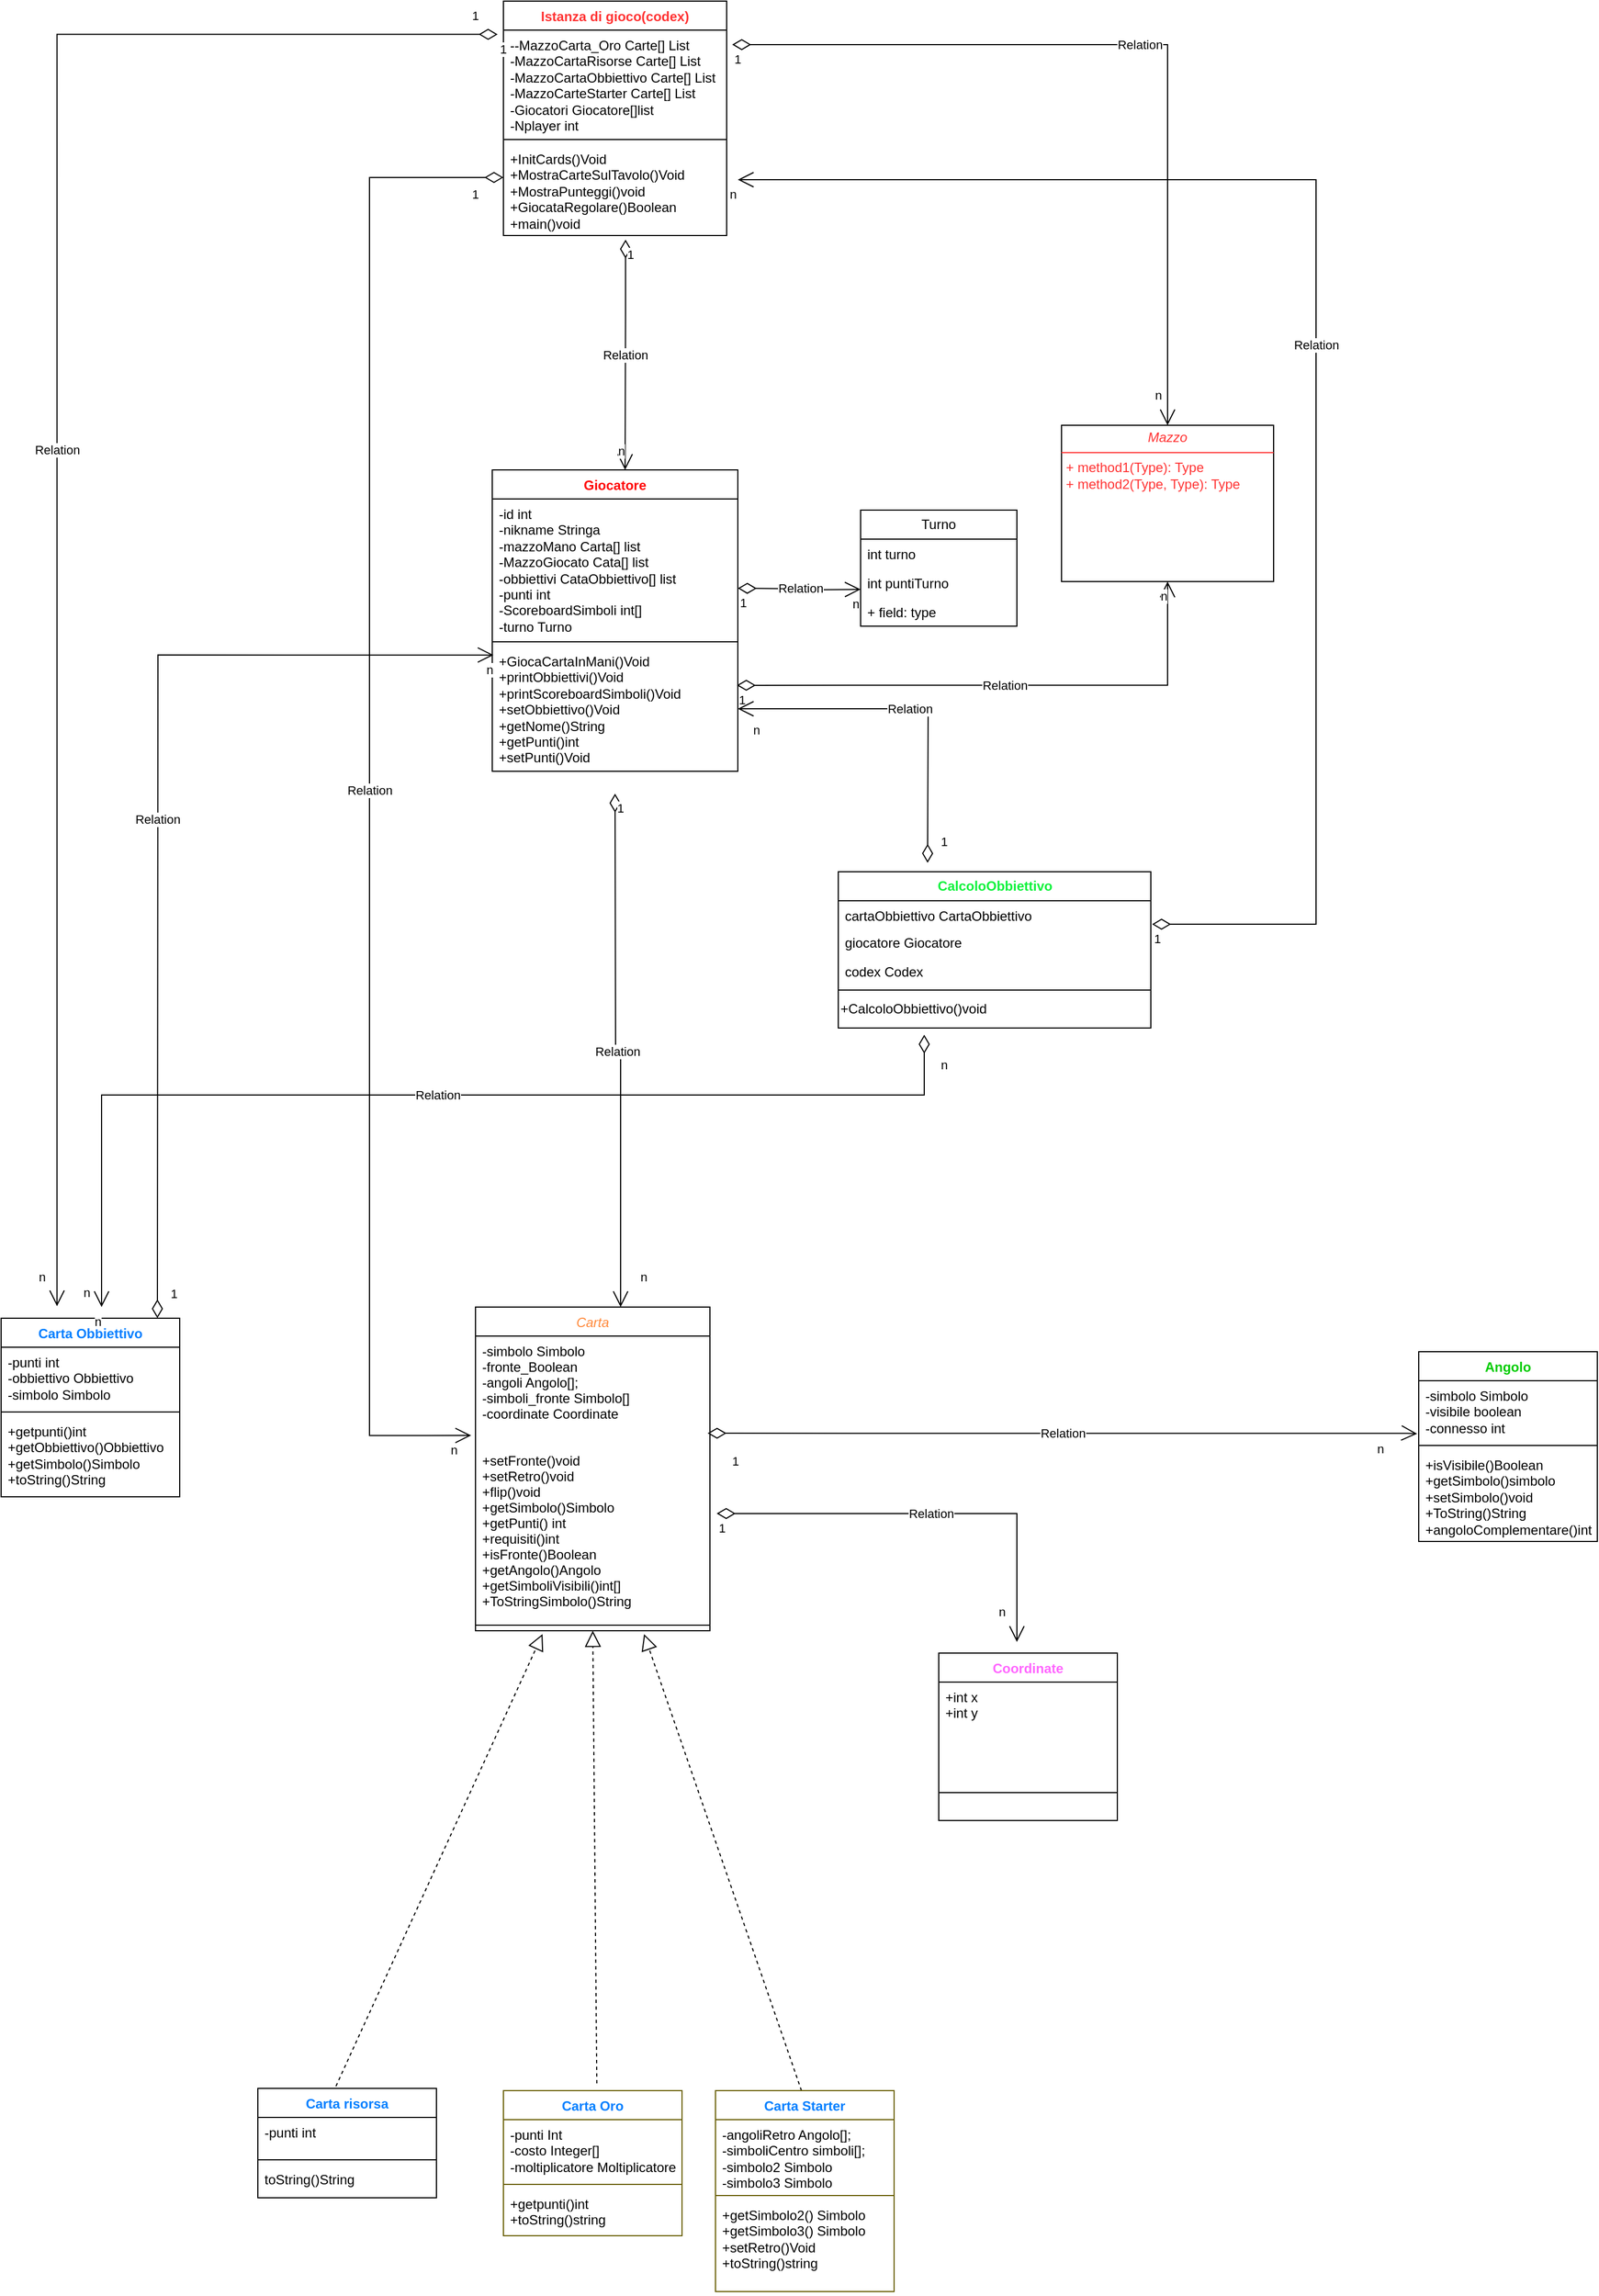 <mxfile version="24.2.7" type="device">
  <diagram id="C5RBs43oDa-KdzZeNtuy" name="Page-1">
    <mxGraphModel dx="1434" dy="1941" grid="1" gridSize="10" guides="1" tooltips="1" connect="1" arrows="1" fold="1" page="1" pageScale="1" pageWidth="827" pageHeight="1169" math="0" shadow="0">
      <root>
        <mxCell id="WIyWlLk6GJQsqaUBKTNV-0" />
        <mxCell id="WIyWlLk6GJQsqaUBKTNV-1" parent="WIyWlLk6GJQsqaUBKTNV-0" />
        <mxCell id="zkfFHV4jXpPFQw0GAbJ--0" value="Carta" style="swimlane;fontStyle=2;align=center;verticalAlign=top;childLayout=stackLayout;horizontal=1;startSize=26;horizontalStack=0;resizeParent=1;resizeLast=0;collapsible=1;marginBottom=0;rounded=0;shadow=0;strokeWidth=1;fontColor=#FF893B;" parent="WIyWlLk6GJQsqaUBKTNV-1" vertex="1">
          <mxGeometry x="455" y="610" width="210" height="290" as="geometry">
            <mxRectangle x="230" y="140" width="160" height="26" as="alternateBounds" />
          </mxGeometry>
        </mxCell>
        <mxCell id="zkfFHV4jXpPFQw0GAbJ--1" value="-simbolo Simbolo&#xa;-fronte_Boolean&#xa;-angoli Angolo[];&#xa;-simboli_fronte Simbolo[]&#xa;-coordinate Coordinate&#xa;" style="text;align=left;verticalAlign=top;spacingLeft=4;spacingRight=4;overflow=hidden;rotatable=0;points=[[0,0.5],[1,0.5]];portConstraint=eastwest;" parent="zkfFHV4jXpPFQw0GAbJ--0" vertex="1">
          <mxGeometry y="26" width="210" height="84" as="geometry" />
        </mxCell>
        <mxCell id="zkfFHV4jXpPFQw0GAbJ--2" value="&#xa;+setFronte()void&#xa;+setRetro()void&#xa;+flip()void&#xa;+getSimbolo()Simbolo&#xa;+getPunti() int&#xa;+requisiti()int&#xa;+isFronte()Boolean&#xa;+getAngolo()Angolo&#xa;+getSimboliVisibili()int[]&#xa;+ToStringSimbolo()String&#xa;&#xa;&#xa;" style="text;align=left;verticalAlign=top;spacingLeft=4;spacingRight=4;overflow=hidden;rotatable=0;points=[[0,0.5],[1,0.5]];portConstraint=eastwest;rounded=0;shadow=0;html=0;" parent="zkfFHV4jXpPFQw0GAbJ--0" vertex="1">
          <mxGeometry y="110" width="210" height="170" as="geometry" />
        </mxCell>
        <mxCell id="zkfFHV4jXpPFQw0GAbJ--4" value="" style="line;html=1;strokeWidth=1;align=left;verticalAlign=middle;spacingTop=-1;spacingLeft=3;spacingRight=3;rotatable=0;labelPosition=right;points=[];portConstraint=eastwest;" parent="zkfFHV4jXpPFQw0GAbJ--0" vertex="1">
          <mxGeometry y="280" width="210" height="10" as="geometry" />
        </mxCell>
        <mxCell id="6jhABK5LvzXM_eiycrEb-0" value="Angolo" style="swimlane;fontStyle=1;align=center;verticalAlign=top;childLayout=stackLayout;horizontal=1;startSize=26;horizontalStack=0;resizeParent=1;resizeParentMax=0;resizeLast=0;collapsible=1;marginBottom=0;whiteSpace=wrap;html=1;fontColor=#00CC00;" parent="WIyWlLk6GJQsqaUBKTNV-1" vertex="1">
          <mxGeometry x="1300" y="650" width="160" height="170" as="geometry" />
        </mxCell>
        <mxCell id="6jhABK5LvzXM_eiycrEb-1" value="-simbolo Simbolo&lt;div&gt;-visibile boolean&lt;/div&gt;&lt;div&gt;-connesso int&lt;/div&gt;&lt;div&gt;&lt;br&gt;&lt;/div&gt;" style="text;strokeColor=none;fillColor=none;align=left;verticalAlign=top;spacingLeft=4;spacingRight=4;overflow=hidden;rotatable=0;points=[[0,0.5],[1,0.5]];portConstraint=eastwest;whiteSpace=wrap;html=1;" parent="6jhABK5LvzXM_eiycrEb-0" vertex="1">
          <mxGeometry y="26" width="160" height="54" as="geometry" />
        </mxCell>
        <mxCell id="6jhABK5LvzXM_eiycrEb-2" value="" style="line;strokeWidth=1;fillColor=none;align=left;verticalAlign=middle;spacingTop=-1;spacingLeft=3;spacingRight=3;rotatable=0;labelPosition=right;points=[];portConstraint=eastwest;strokeColor=inherit;" parent="6jhABK5LvzXM_eiycrEb-0" vertex="1">
          <mxGeometry y="80" width="160" height="8" as="geometry" />
        </mxCell>
        <mxCell id="6jhABK5LvzXM_eiycrEb-3" value="+isVisibile()Boolean&lt;div&gt;+getSimbolo()simbolo&lt;/div&gt;&lt;div&gt;+setSimbolo()void&lt;/div&gt;&lt;div&gt;+ToString()String&lt;/div&gt;&lt;div&gt;+angoloComplementare()int&lt;br&gt;&lt;/div&gt;" style="text;strokeColor=none;fillColor=none;align=left;verticalAlign=top;spacingLeft=4;spacingRight=4;overflow=hidden;rotatable=0;points=[[0,0.5],[1,0.5]];portConstraint=eastwest;whiteSpace=wrap;html=1;" parent="6jhABK5LvzXM_eiycrEb-0" vertex="1">
          <mxGeometry y="88" width="160" height="82" as="geometry" />
        </mxCell>
        <mxCell id="6jhABK5LvzXM_eiycrEb-20" value="Carta risorsa" style="swimlane;fontStyle=1;align=center;verticalAlign=top;childLayout=stackLayout;horizontal=1;startSize=26;horizontalStack=0;resizeParent=1;resizeParentMax=0;resizeLast=0;collapsible=1;marginBottom=0;whiteSpace=wrap;html=1;fontColor=#007FFF;" parent="WIyWlLk6GJQsqaUBKTNV-1" vertex="1">
          <mxGeometry x="260" y="1310" width="160" height="98" as="geometry" />
        </mxCell>
        <mxCell id="6jhABK5LvzXM_eiycrEb-21" value="-punti int&lt;div&gt;&lt;div&gt;&lt;br&gt;&lt;/div&gt;&lt;div&gt;&lt;br&gt;&lt;/div&gt;&lt;/div&gt;" style="text;strokeColor=none;fillColor=none;align=left;verticalAlign=top;spacingLeft=4;spacingRight=4;overflow=hidden;rotatable=0;points=[[0,0.5],[1,0.5]];portConstraint=eastwest;whiteSpace=wrap;html=1;" parent="6jhABK5LvzXM_eiycrEb-20" vertex="1">
          <mxGeometry y="26" width="160" height="34" as="geometry" />
        </mxCell>
        <mxCell id="6jhABK5LvzXM_eiycrEb-22" value="" style="line;strokeWidth=1;fillColor=none;align=left;verticalAlign=middle;spacingTop=-1;spacingLeft=3;spacingRight=3;rotatable=0;labelPosition=right;points=[];portConstraint=eastwest;strokeColor=inherit;" parent="6jhABK5LvzXM_eiycrEb-20" vertex="1">
          <mxGeometry y="60" width="160" height="8" as="geometry" />
        </mxCell>
        <mxCell id="6jhABK5LvzXM_eiycrEb-23" value="toString()String&lt;div&gt;&lt;br&gt;&lt;/div&gt;" style="text;strokeColor=none;fillColor=none;align=left;verticalAlign=top;spacingLeft=4;spacingRight=4;overflow=hidden;rotatable=0;points=[[0,0.5],[1,0.5]];portConstraint=eastwest;whiteSpace=wrap;html=1;" parent="6jhABK5LvzXM_eiycrEb-20" vertex="1">
          <mxGeometry y="68" width="160" height="30" as="geometry" />
        </mxCell>
        <mxCell id="6jhABK5LvzXM_eiycrEb-24" value="" style="endArrow=block;dashed=1;endFill=0;endSize=12;html=1;rounded=0;entryX=0.286;entryY=1.3;entryDx=0;entryDy=0;entryPerimeter=0;" parent="WIyWlLk6GJQsqaUBKTNV-1" target="zkfFHV4jXpPFQw0GAbJ--4" edge="1">
          <mxGeometry width="160" relative="1" as="geometry">
            <mxPoint x="330" y="1308" as="sourcePoint" />
            <mxPoint x="520" y="1020" as="targetPoint" />
          </mxGeometry>
        </mxCell>
        <mxCell id="6jhABK5LvzXM_eiycrEb-25" value="Carta Oro" style="swimlane;fontStyle=1;align=center;verticalAlign=top;childLayout=stackLayout;horizontal=1;startSize=26;horizontalStack=0;resizeParent=1;resizeParentMax=0;resizeLast=0;collapsible=1;marginBottom=0;whiteSpace=wrap;html=1;fontColor=#007FFF;strokeColor=#665C00;" parent="WIyWlLk6GJQsqaUBKTNV-1" vertex="1">
          <mxGeometry x="480" y="1312" width="160" height="130" as="geometry" />
        </mxCell>
        <mxCell id="6jhABK5LvzXM_eiycrEb-26" value="-punti Int&lt;div&gt;-costo Integer[]&lt;/div&gt;&lt;div&gt;-moltiplicatore Moltiplicatore&lt;/div&gt;" style="text;strokeColor=none;fillColor=none;align=left;verticalAlign=top;spacingLeft=4;spacingRight=4;overflow=hidden;rotatable=0;points=[[0,0.5],[1,0.5]];portConstraint=eastwest;whiteSpace=wrap;html=1;" parent="6jhABK5LvzXM_eiycrEb-25" vertex="1">
          <mxGeometry y="26" width="160" height="54" as="geometry" />
        </mxCell>
        <mxCell id="6jhABK5LvzXM_eiycrEb-27" value="" style="line;strokeWidth=1;fillColor=none;align=left;verticalAlign=middle;spacingTop=-1;spacingLeft=3;spacingRight=3;rotatable=0;labelPosition=right;points=[];portConstraint=eastwest;strokeColor=inherit;" parent="6jhABK5LvzXM_eiycrEb-25" vertex="1">
          <mxGeometry y="80" width="160" height="8" as="geometry" />
        </mxCell>
        <mxCell id="6jhABK5LvzXM_eiycrEb-28" value="+getpunti()int&lt;div&gt;+toString()string&lt;/div&gt;" style="text;strokeColor=none;fillColor=none;align=left;verticalAlign=top;spacingLeft=4;spacingRight=4;overflow=hidden;rotatable=0;points=[[0,0.5],[1,0.5]];portConstraint=eastwest;whiteSpace=wrap;html=1;" parent="6jhABK5LvzXM_eiycrEb-25" vertex="1">
          <mxGeometry y="88" width="160" height="42" as="geometry" />
        </mxCell>
        <mxCell id="6jhABK5LvzXM_eiycrEb-29" value="" style="endArrow=block;dashed=1;endFill=0;endSize=12;html=1;rounded=0;exitX=0.523;exitY=-0.05;exitDx=0;exitDy=0;exitPerimeter=0;" parent="WIyWlLk6GJQsqaUBKTNV-1" source="6jhABK5LvzXM_eiycrEb-25" target="zkfFHV4jXpPFQw0GAbJ--4" edge="1">
          <mxGeometry width="160" relative="1" as="geometry">
            <mxPoint x="500" y="630" as="sourcePoint" />
            <mxPoint x="410" y="560" as="targetPoint" />
          </mxGeometry>
        </mxCell>
        <mxCell id="6jhABK5LvzXM_eiycrEb-38" value="" style="endArrow=block;dashed=1;endFill=0;endSize=12;html=1;rounded=0;exitX=0.5;exitY=0;exitDx=0;exitDy=0;entryX=0.719;entryY=1.3;entryDx=0;entryDy=0;entryPerimeter=0;" parent="WIyWlLk6GJQsqaUBKTNV-1" target="zkfFHV4jXpPFQw0GAbJ--4" edge="1">
          <mxGeometry width="160" relative="1" as="geometry">
            <mxPoint x="747" y="1312" as="sourcePoint" />
            <mxPoint x="608" y="1020" as="targetPoint" />
          </mxGeometry>
        </mxCell>
        <mxCell id="6jhABK5LvzXM_eiycrEb-39" value="Carta Obbiettivo" style="swimlane;fontStyle=1;align=center;verticalAlign=top;childLayout=stackLayout;horizontal=1;startSize=26;horizontalStack=0;resizeParent=1;resizeParentMax=0;resizeLast=0;collapsible=1;marginBottom=0;whiteSpace=wrap;html=1;fontColor=#007FFF;" parent="WIyWlLk6GJQsqaUBKTNV-1" vertex="1">
          <mxGeometry x="30" y="620" width="160" height="160" as="geometry" />
        </mxCell>
        <mxCell id="6jhABK5LvzXM_eiycrEb-40" value="-punti int&lt;div&gt;-obbiettivo Obbiettivo&lt;/div&gt;&lt;div&gt;-simbolo Simbolo&lt;/div&gt;" style="text;strokeColor=none;fillColor=none;align=left;verticalAlign=top;spacingLeft=4;spacingRight=4;overflow=hidden;rotatable=0;points=[[0,0.5],[1,0.5]];portConstraint=eastwest;whiteSpace=wrap;html=1;" parent="6jhABK5LvzXM_eiycrEb-39" vertex="1">
          <mxGeometry y="26" width="160" height="54" as="geometry" />
        </mxCell>
        <mxCell id="6jhABK5LvzXM_eiycrEb-41" value="" style="line;strokeWidth=1;fillColor=none;align=left;verticalAlign=middle;spacingTop=-1;spacingLeft=3;spacingRight=3;rotatable=0;labelPosition=right;points=[];portConstraint=eastwest;strokeColor=inherit;" parent="6jhABK5LvzXM_eiycrEb-39" vertex="1">
          <mxGeometry y="80" width="160" height="8" as="geometry" />
        </mxCell>
        <mxCell id="6jhABK5LvzXM_eiycrEb-42" value="+getpunti()int&lt;div&gt;+getObbiettivo()Obbiettivo&lt;/div&gt;&lt;div&gt;+getSimbolo()Simbolo&lt;/div&gt;&lt;div&gt;+toString()String&lt;/div&gt;" style="text;strokeColor=none;fillColor=none;align=left;verticalAlign=top;spacingLeft=4;spacingRight=4;overflow=hidden;rotatable=0;points=[[0,0.5],[1,0.5]];portConstraint=eastwest;whiteSpace=wrap;html=1;" parent="6jhABK5LvzXM_eiycrEb-39" vertex="1">
          <mxGeometry y="88" width="160" height="72" as="geometry" />
        </mxCell>
        <mxCell id="6jhABK5LvzXM_eiycrEb-43" value="&lt;font color=&quot;#ff3333&quot;&gt;Istanza di gioco(codex)&lt;/font&gt;" style="swimlane;fontStyle=1;align=center;verticalAlign=top;childLayout=stackLayout;horizontal=1;startSize=26;horizontalStack=0;resizeParent=1;resizeParentMax=0;resizeLast=0;collapsible=1;marginBottom=0;whiteSpace=wrap;html=1;strokeColor=#000000;" parent="WIyWlLk6GJQsqaUBKTNV-1" vertex="1">
          <mxGeometry x="480" y="-560" width="200" height="210" as="geometry" />
        </mxCell>
        <mxCell id="6jhABK5LvzXM_eiycrEb-44" value="--MazzoCarta_Oro Carte[] List&lt;div&gt;-MazzoCartaRisorse Carte[] List&lt;/div&gt;&lt;div&gt;-MazzoCartaObbiettivo Carte[] List&lt;br&gt;&lt;/div&gt;&lt;div&gt;-MazzoCarteStarter Carte[] List&lt;br&gt;&lt;/div&gt;&lt;div&gt;-Giocatori Giocatore[]list&lt;/div&gt;&lt;div&gt;-Nplayer int&lt;/div&gt;&lt;div&gt;&lt;br&gt;&lt;/div&gt;" style="text;strokeColor=none;fillColor=none;align=left;verticalAlign=top;spacingLeft=4;spacingRight=4;overflow=hidden;rotatable=0;points=[[0,0.5],[1,0.5]];portConstraint=eastwest;whiteSpace=wrap;html=1;" parent="6jhABK5LvzXM_eiycrEb-43" vertex="1">
          <mxGeometry y="26" width="200" height="94" as="geometry" />
        </mxCell>
        <mxCell id="6jhABK5LvzXM_eiycrEb-45" value="" style="line;strokeWidth=1;fillColor=none;align=left;verticalAlign=middle;spacingTop=-1;spacingLeft=3;spacingRight=3;rotatable=0;labelPosition=right;points=[];portConstraint=eastwest;strokeColor=inherit;" parent="6jhABK5LvzXM_eiycrEb-43" vertex="1">
          <mxGeometry y="120" width="200" height="8" as="geometry" />
        </mxCell>
        <mxCell id="6jhABK5LvzXM_eiycrEb-46" value="+InitCards()Void&lt;div&gt;+MostraCarteSulTavolo()Void&lt;/div&gt;&lt;div&gt;+MostraPunteggi()void&lt;/div&gt;&lt;div&gt;+GiocataRegolare()Boolean&lt;/div&gt;&lt;div&gt;+main()void&lt;/div&gt;" style="text;strokeColor=none;fillColor=none;align=left;verticalAlign=top;spacingLeft=4;spacingRight=4;overflow=hidden;rotatable=0;points=[[0,0.5],[1,0.5]];portConstraint=eastwest;whiteSpace=wrap;html=1;" parent="6jhABK5LvzXM_eiycrEb-43" vertex="1">
          <mxGeometry y="128" width="200" height="82" as="geometry" />
        </mxCell>
        <mxCell id="IPKlQ6S42mNqh3WVnp-4-8" value="&lt;font color=&quot;#ff0000&quot;&gt;Giocatore&lt;/font&gt;" style="swimlane;fontStyle=1;align=center;verticalAlign=top;childLayout=stackLayout;horizontal=1;startSize=26;horizontalStack=0;resizeParent=1;resizeParentMax=0;resizeLast=0;collapsible=1;marginBottom=0;whiteSpace=wrap;html=1;" parent="WIyWlLk6GJQsqaUBKTNV-1" vertex="1">
          <mxGeometry x="470" y="-140" width="220" height="270" as="geometry" />
        </mxCell>
        <mxCell id="IPKlQ6S42mNqh3WVnp-4-9" value="&lt;div&gt;-id int&lt;/div&gt;&lt;div&gt;-nikname Stringa&lt;/div&gt;&lt;div&gt;-mazzoMano Carta[] list&lt;/div&gt;&lt;div&gt;-MazzoGiocato Cata[] list&lt;/div&gt;&lt;div&gt;&lt;span style=&quot;background-color: initial;&quot;&gt;-obbiettivi CataObbiettivo[] list&lt;/span&gt;&lt;/div&gt;&lt;div&gt;&lt;span style=&quot;background-color: initial;&quot;&gt;-punti int&lt;/span&gt;&lt;/div&gt;&lt;div&gt;&lt;span style=&quot;background-color: initial;&quot;&gt;-ScoreboardSimboli int[]&lt;/span&gt;&lt;/div&gt;&lt;div&gt;&lt;span style=&quot;background-color: initial;&quot;&gt;-turno Turno&lt;/span&gt;&lt;/div&gt;&lt;div&gt;&lt;br&gt;&lt;/div&gt;" style="text;strokeColor=none;fillColor=none;align=left;verticalAlign=top;spacingLeft=4;spacingRight=4;overflow=hidden;rotatable=0;points=[[0,0.5],[1,0.5]];portConstraint=eastwest;whiteSpace=wrap;html=1;" parent="IPKlQ6S42mNqh3WVnp-4-8" vertex="1">
          <mxGeometry y="26" width="220" height="124" as="geometry" />
        </mxCell>
        <mxCell id="IPKlQ6S42mNqh3WVnp-4-10" value="" style="line;strokeWidth=1;fillColor=none;align=left;verticalAlign=middle;spacingTop=-1;spacingLeft=3;spacingRight=3;rotatable=0;labelPosition=right;points=[];portConstraint=eastwest;strokeColor=inherit;" parent="IPKlQ6S42mNqh3WVnp-4-8" vertex="1">
          <mxGeometry y="150" width="220" height="8" as="geometry" />
        </mxCell>
        <mxCell id="IPKlQ6S42mNqh3WVnp-4-11" value="&lt;div&gt;+GiocaCartaInMani()Void&lt;/div&gt;&lt;div&gt;+printObbiettivi()Void&lt;/div&gt;&lt;div&gt;+printScoreboardSimboli()Void&lt;/div&gt;&lt;div&gt;+setObbiettivo()Void&lt;/div&gt;&lt;div&gt;+getNome()String&lt;/div&gt;&lt;div&gt;+getPunti()int&lt;/div&gt;&lt;div&gt;+setPunti()Void&lt;/div&gt;" style="text;strokeColor=none;fillColor=none;align=left;verticalAlign=top;spacingLeft=4;spacingRight=4;overflow=hidden;rotatable=0;points=[[0,0.5],[1,0.5]];portConstraint=eastwest;whiteSpace=wrap;html=1;" parent="IPKlQ6S42mNqh3WVnp-4-8" vertex="1">
          <mxGeometry y="158" width="220" height="112" as="geometry" />
        </mxCell>
        <mxCell id="PMhAcvSd8qjlfcDqT1x0-3" value="Relation" style="endArrow=open;html=1;endSize=12;startArrow=diamondThin;startSize=14;startFill=0;edgeStyle=orthogonalEdgeStyle;rounded=0;exitX=0.99;exitY=0.018;exitDx=0;exitDy=0;exitPerimeter=0;entryX=-0.009;entryY=0.88;entryDx=0;entryDy=0;entryPerimeter=0;" parent="WIyWlLk6GJQsqaUBKTNV-1" source="zkfFHV4jXpPFQw0GAbJ--2" target="6jhABK5LvzXM_eiycrEb-1" edge="1">
          <mxGeometry relative="1" as="geometry">
            <mxPoint x="690" y="740" as="sourcePoint" />
            <mxPoint x="1290" y="730" as="targetPoint" />
            <Array as="points">
              <mxPoint x="1290" y="723" />
            </Array>
          </mxGeometry>
        </mxCell>
        <mxCell id="PMhAcvSd8qjlfcDqT1x0-4" value="1" style="edgeLabel;resizable=0;html=1;align=left;verticalAlign=top;" parent="PMhAcvSd8qjlfcDqT1x0-3" connectable="0" vertex="1">
          <mxGeometry x="-1" relative="1" as="geometry">
            <mxPoint x="20" y="12" as="offset" />
          </mxGeometry>
        </mxCell>
        <mxCell id="PMhAcvSd8qjlfcDqT1x0-5" value="n" style="edgeLabel;resizable=0;html=1;align=right;verticalAlign=top;" parent="PMhAcvSd8qjlfcDqT1x0-3" connectable="0" vertex="1">
          <mxGeometry x="1" relative="1" as="geometry">
            <mxPoint x="-29" as="offset" />
          </mxGeometry>
        </mxCell>
        <mxCell id="PMhAcvSd8qjlfcDqT1x0-9" value="Relation" style="endArrow=open;html=1;endSize=12;startArrow=diamondThin;startSize=14;startFill=0;edgeStyle=orthogonalEdgeStyle;rounded=0;exitX=0;exitY=0.5;exitDx=0;exitDy=0;entryX=0.005;entryY=0.543;entryDx=0;entryDy=0;entryPerimeter=0;" parent="WIyWlLk6GJQsqaUBKTNV-1" edge="1">
          <mxGeometry relative="1" as="geometry">
            <mxPoint x="480" y="-402" as="sourcePoint" />
            <mxPoint x="451.05" y="725.052" as="targetPoint" />
            <Array as="points">
              <mxPoint x="360" y="-402" />
              <mxPoint x="360" y="725" />
            </Array>
          </mxGeometry>
        </mxCell>
        <mxCell id="PMhAcvSd8qjlfcDqT1x0-10" value="1" style="edgeLabel;resizable=0;html=1;align=left;verticalAlign=top;" parent="PMhAcvSd8qjlfcDqT1x0-9" connectable="0" vertex="1">
          <mxGeometry x="-1" relative="1" as="geometry">
            <mxPoint x="-30" y="2" as="offset" />
          </mxGeometry>
        </mxCell>
        <mxCell id="PMhAcvSd8qjlfcDqT1x0-11" value="n" style="edgeLabel;resizable=0;html=1;align=right;verticalAlign=top;" parent="PMhAcvSd8qjlfcDqT1x0-9" connectable="0" vertex="1">
          <mxGeometry x="1" relative="1" as="geometry">
            <mxPoint x="-11" as="offset" />
          </mxGeometry>
        </mxCell>
        <mxCell id="PMhAcvSd8qjlfcDqT1x0-13" value="Relation" style="endArrow=open;html=1;endSize=12;startArrow=diamondThin;startSize=14;startFill=0;edgeStyle=orthogonalEdgeStyle;rounded=0;entryX=0.005;entryY=0.07;entryDx=0;entryDy=0;entryPerimeter=0;" parent="WIyWlLk6GJQsqaUBKTNV-1" target="IPKlQ6S42mNqh3WVnp-4-11" edge="1">
          <mxGeometry relative="1" as="geometry">
            <mxPoint x="170" y="620" as="sourcePoint" />
            <mxPoint x="280" y="30" as="targetPoint" />
          </mxGeometry>
        </mxCell>
        <mxCell id="PMhAcvSd8qjlfcDqT1x0-14" value="1" style="edgeLabel;resizable=0;html=1;align=left;verticalAlign=top;" parent="PMhAcvSd8qjlfcDqT1x0-13" connectable="0" vertex="1">
          <mxGeometry x="-1" relative="1" as="geometry">
            <mxPoint x="10" y="-35" as="offset" />
          </mxGeometry>
        </mxCell>
        <mxCell id="PMhAcvSd8qjlfcDqT1x0-15" value="n" style="edgeLabel;resizable=0;html=1;align=right;verticalAlign=top;" parent="PMhAcvSd8qjlfcDqT1x0-13" connectable="0" vertex="1">
          <mxGeometry x="1" relative="1" as="geometry" />
        </mxCell>
        <mxCell id="PMhAcvSd8qjlfcDqT1x0-19" value="Relation" style="endArrow=open;html=1;endSize=12;startArrow=diamondThin;startSize=14;startFill=0;edgeStyle=orthogonalEdgeStyle;rounded=0;entryX=0.313;entryY=-0.067;entryDx=0;entryDy=0;entryPerimeter=0;exitX=-0.026;exitY=0.04;exitDx=0;exitDy=0;exitPerimeter=0;" parent="WIyWlLk6GJQsqaUBKTNV-1" source="6jhABK5LvzXM_eiycrEb-44" target="6jhABK5LvzXM_eiycrEb-39" edge="1">
          <mxGeometry relative="1" as="geometry">
            <mxPoint x="60" y="-500" as="sourcePoint" />
            <mxPoint x="780" y="430" as="targetPoint" />
          </mxGeometry>
        </mxCell>
        <mxCell id="PMhAcvSd8qjlfcDqT1x0-20" value="1" style="edgeLabel;resizable=0;html=1;align=left;verticalAlign=top;" parent="PMhAcvSd8qjlfcDqT1x0-19" connectable="0" vertex="1">
          <mxGeometry x="-1" relative="1" as="geometry" />
        </mxCell>
        <mxCell id="PMhAcvSd8qjlfcDqT1x0-21" value="n" style="edgeLabel;resizable=0;html=1;align=right;verticalAlign=top;" parent="PMhAcvSd8qjlfcDqT1x0-19" connectable="0" vertex="1">
          <mxGeometry x="1" relative="1" as="geometry">
            <mxPoint x="30" y="-25" as="offset" />
          </mxGeometry>
        </mxCell>
        <mxCell id="PMhAcvSd8qjlfcDqT1x0-28" value="Relation" style="endArrow=open;html=1;endSize=12;startArrow=diamondThin;startSize=14;startFill=0;edgeStyle=orthogonalEdgeStyle;rounded=0;entryX=0.541;entryY=0;entryDx=0;entryDy=0;entryPerimeter=0;exitX=0.547;exitY=1.045;exitDx=0;exitDy=0;exitPerimeter=0;" parent="WIyWlLk6GJQsqaUBKTNV-1" source="6jhABK5LvzXM_eiycrEb-46" target="IPKlQ6S42mNqh3WVnp-4-8" edge="1">
          <mxGeometry relative="1" as="geometry">
            <mxPoint x="540" y="-220" as="sourcePoint" />
            <mxPoint x="700" y="-220" as="targetPoint" />
            <Array as="points">
              <mxPoint x="589" y="-280" />
              <mxPoint x="589" y="-280" />
            </Array>
          </mxGeometry>
        </mxCell>
        <mxCell id="PMhAcvSd8qjlfcDqT1x0-29" value="1" style="edgeLabel;resizable=0;html=1;align=left;verticalAlign=top;" parent="PMhAcvSd8qjlfcDqT1x0-28" connectable="0" vertex="1">
          <mxGeometry x="-1" relative="1" as="geometry" />
        </mxCell>
        <mxCell id="PMhAcvSd8qjlfcDqT1x0-30" value="n" style="edgeLabel;resizable=0;html=1;align=right;verticalAlign=top;" parent="PMhAcvSd8qjlfcDqT1x0-28" connectable="0" vertex="1">
          <mxGeometry x="1" relative="1" as="geometry">
            <mxPoint y="-30" as="offset" />
          </mxGeometry>
        </mxCell>
        <mxCell id="PMhAcvSd8qjlfcDqT1x0-31" value="Carta Starter" style="swimlane;fontStyle=1;align=center;verticalAlign=top;childLayout=stackLayout;horizontal=1;startSize=26;horizontalStack=0;resizeParent=1;resizeParentMax=0;resizeLast=0;collapsible=1;marginBottom=0;whiteSpace=wrap;html=1;fontColor=#007FFF;strokeColor=#665C00;" parent="WIyWlLk6GJQsqaUBKTNV-1" vertex="1">
          <mxGeometry x="670" y="1312" width="160" height="180" as="geometry" />
        </mxCell>
        <mxCell id="PMhAcvSd8qjlfcDqT1x0-32" value="&lt;div&gt;&lt;span style=&quot;text-wrap: nowrap;&quot;&gt;-angoliRetro Angolo[];&lt;/span&gt;&lt;br&gt;&lt;/div&gt;&lt;div&gt;-simboliCentro simboli[];&lt;/div&gt;&lt;div&gt;-simbolo2 Simbolo&lt;/div&gt;&lt;div&gt;-simbolo3 Simbolo&lt;/div&gt;&lt;div&gt;&lt;br&gt;&lt;/div&gt;" style="text;strokeColor=none;fillColor=none;align=left;verticalAlign=top;spacingLeft=4;spacingRight=4;overflow=hidden;rotatable=0;points=[[0,0.5],[1,0.5]];portConstraint=eastwest;whiteSpace=wrap;html=1;" parent="PMhAcvSd8qjlfcDqT1x0-31" vertex="1">
          <mxGeometry y="26" width="160" height="64" as="geometry" />
        </mxCell>
        <mxCell id="PMhAcvSd8qjlfcDqT1x0-33" value="" style="line;strokeWidth=1;fillColor=none;align=left;verticalAlign=middle;spacingTop=-1;spacingLeft=3;spacingRight=3;rotatable=0;labelPosition=right;points=[];portConstraint=eastwest;strokeColor=inherit;" parent="PMhAcvSd8qjlfcDqT1x0-31" vertex="1">
          <mxGeometry y="90" width="160" height="8" as="geometry" />
        </mxCell>
        <mxCell id="PMhAcvSd8qjlfcDqT1x0-34" value="+getSimbolo2() Simbolo&lt;div&gt;+getSimbolo3() Simbolo&lt;/div&gt;&lt;div&gt;+setRetro()Void&lt;br&gt;&lt;div&gt;+toString()string&lt;/div&gt;&lt;/div&gt;" style="text;strokeColor=none;fillColor=none;align=left;verticalAlign=top;spacingLeft=4;spacingRight=4;overflow=hidden;rotatable=0;points=[[0,0.5],[1,0.5]];portConstraint=eastwest;whiteSpace=wrap;html=1;" parent="PMhAcvSd8qjlfcDqT1x0-31" vertex="1">
          <mxGeometry y="98" width="160" height="82" as="geometry" />
        </mxCell>
        <mxCell id="OEkBGZkyCH26gBjhZmJM-0" value="Coordinate&lt;div&gt;&lt;br&gt;&lt;/div&gt;" style="swimlane;fontStyle=1;align=center;verticalAlign=top;childLayout=stackLayout;horizontal=1;startSize=26;horizontalStack=0;resizeParent=1;resizeParentMax=0;resizeLast=0;collapsible=1;marginBottom=0;whiteSpace=wrap;html=1;fontColor=#FF66FF;" parent="WIyWlLk6GJQsqaUBKTNV-1" vertex="1">
          <mxGeometry x="870" y="920" width="160" height="150" as="geometry" />
        </mxCell>
        <mxCell id="OEkBGZkyCH26gBjhZmJM-1" value="+int x&amp;nbsp;&lt;div&gt;+int y&lt;/div&gt;" style="text;strokeColor=none;fillColor=none;align=left;verticalAlign=top;spacingLeft=4;spacingRight=4;overflow=hidden;rotatable=0;points=[[0,0.5],[1,0.5]];portConstraint=eastwest;whiteSpace=wrap;html=1;" parent="OEkBGZkyCH26gBjhZmJM-0" vertex="1">
          <mxGeometry y="26" width="160" height="74" as="geometry" />
        </mxCell>
        <mxCell id="OEkBGZkyCH26gBjhZmJM-2" value="" style="line;strokeWidth=1;fillColor=none;align=left;verticalAlign=middle;spacingTop=-1;spacingLeft=3;spacingRight=3;rotatable=0;labelPosition=right;points=[];portConstraint=eastwest;strokeColor=inherit;" parent="OEkBGZkyCH26gBjhZmJM-0" vertex="1">
          <mxGeometry y="100" width="160" height="50" as="geometry" />
        </mxCell>
        <mxCell id="OEkBGZkyCH26gBjhZmJM-4" value="Relation" style="endArrow=open;html=1;endSize=12;startArrow=diamondThin;startSize=14;startFill=0;edgeStyle=orthogonalEdgeStyle;rounded=0;exitX=1.029;exitY=0.441;exitDx=0;exitDy=0;exitPerimeter=0;" parent="WIyWlLk6GJQsqaUBKTNV-1" source="zkfFHV4jXpPFQw0GAbJ--2" edge="1">
          <mxGeometry relative="1" as="geometry">
            <mxPoint x="780" y="819" as="sourcePoint" />
            <mxPoint x="940" y="910" as="targetPoint" />
            <Array as="points">
              <mxPoint x="940" y="795" />
              <mxPoint x="940" y="870" />
            </Array>
          </mxGeometry>
        </mxCell>
        <mxCell id="OEkBGZkyCH26gBjhZmJM-5" value="1" style="edgeLabel;resizable=0;html=1;align=left;verticalAlign=top;" parent="OEkBGZkyCH26gBjhZmJM-4" connectable="0" vertex="1">
          <mxGeometry x="-1" relative="1" as="geometry" />
        </mxCell>
        <mxCell id="OEkBGZkyCH26gBjhZmJM-6" value="n" style="edgeLabel;resizable=0;html=1;align=right;verticalAlign=top;" parent="OEkBGZkyCH26gBjhZmJM-4" connectable="0" vertex="1">
          <mxGeometry x="1" relative="1" as="geometry">
            <mxPoint x="-10" y="-40" as="offset" />
          </mxGeometry>
        </mxCell>
        <mxCell id="OEkBGZkyCH26gBjhZmJM-15" value="&lt;p style=&quot;margin:0px;margin-top:4px;text-align:center;&quot;&gt;&lt;i&gt;Mazzo&lt;/i&gt;&lt;/p&gt;&lt;hr style=&quot;border-style:solid;&quot; size=&quot;1&quot;&gt;&lt;p style=&quot;margin:0px;margin-left:4px;&quot;&gt;&lt;/p&gt;&lt;p style=&quot;margin:0px;margin-left:4px;&quot;&gt;+ method1(Type): Type&lt;br&gt;+ method2(Type, Type): Type&lt;/p&gt;" style="verticalAlign=top;align=left;overflow=fill;html=1;fontColor=#FF3333;" parent="WIyWlLk6GJQsqaUBKTNV-1" vertex="1">
          <mxGeometry x="980" y="-180" width="190" height="140" as="geometry" />
        </mxCell>
        <mxCell id="OEkBGZkyCH26gBjhZmJM-16" value="Relation" style="endArrow=open;html=1;endSize=12;startArrow=diamondThin;startSize=14;startFill=0;edgeStyle=orthogonalEdgeStyle;rounded=0;exitX=0.996;exitY=0.312;exitDx=0;exitDy=0;exitPerimeter=0;" parent="WIyWlLk6GJQsqaUBKTNV-1" source="IPKlQ6S42mNqh3WVnp-4-11" target="OEkBGZkyCH26gBjhZmJM-15" edge="1">
          <mxGeometry relative="1" as="geometry">
            <mxPoint x="880" y="100" as="sourcePoint" />
            <mxPoint x="1040" y="100" as="targetPoint" />
          </mxGeometry>
        </mxCell>
        <mxCell id="OEkBGZkyCH26gBjhZmJM-17" value="1" style="edgeLabel;resizable=0;html=1;align=left;verticalAlign=top;" parent="OEkBGZkyCH26gBjhZmJM-16" connectable="0" vertex="1">
          <mxGeometry x="-1" relative="1" as="geometry" />
        </mxCell>
        <mxCell id="OEkBGZkyCH26gBjhZmJM-18" value="n" style="edgeLabel;resizable=0;html=1;align=right;verticalAlign=top;" parent="OEkBGZkyCH26gBjhZmJM-16" connectable="0" vertex="1">
          <mxGeometry x="1" relative="1" as="geometry" />
        </mxCell>
        <mxCell id="OEkBGZkyCH26gBjhZmJM-20" value="Relation" style="endArrow=open;html=1;endSize=12;startArrow=diamondThin;startSize=14;startFill=0;edgeStyle=orthogonalEdgeStyle;rounded=0;exitX=1.025;exitY=0.138;exitDx=0;exitDy=0;exitPerimeter=0;entryX=0.5;entryY=0;entryDx=0;entryDy=0;" parent="WIyWlLk6GJQsqaUBKTNV-1" source="6jhABK5LvzXM_eiycrEb-44" target="OEkBGZkyCH26gBjhZmJM-15" edge="1">
          <mxGeometry relative="1" as="geometry">
            <mxPoint x="970" y="-410" as="sourcePoint" />
            <mxPoint x="1130" y="-410" as="targetPoint" />
          </mxGeometry>
        </mxCell>
        <mxCell id="OEkBGZkyCH26gBjhZmJM-21" value="1" style="edgeLabel;resizable=0;html=1;align=left;verticalAlign=top;" parent="OEkBGZkyCH26gBjhZmJM-20" connectable="0" vertex="1">
          <mxGeometry x="-1" relative="1" as="geometry" />
        </mxCell>
        <mxCell id="OEkBGZkyCH26gBjhZmJM-22" value="n" style="edgeLabel;resizable=0;html=1;align=right;verticalAlign=top;" parent="OEkBGZkyCH26gBjhZmJM-20" connectable="0" vertex="1">
          <mxGeometry x="1" relative="1" as="geometry">
            <mxPoint x="-5" y="-40" as="offset" />
          </mxGeometry>
        </mxCell>
        <mxCell id="OEkBGZkyCH26gBjhZmJM-23" value="Turno" style="swimlane;fontStyle=0;childLayout=stackLayout;horizontal=1;startSize=26;fillColor=none;horizontalStack=0;resizeParent=1;resizeParentMax=0;resizeLast=0;collapsible=1;marginBottom=0;whiteSpace=wrap;html=1;" parent="WIyWlLk6GJQsqaUBKTNV-1" vertex="1">
          <mxGeometry x="800" y="-104" width="140" height="104" as="geometry" />
        </mxCell>
        <mxCell id="OEkBGZkyCH26gBjhZmJM-24" value="int turno" style="text;strokeColor=none;fillColor=none;align=left;verticalAlign=top;spacingLeft=4;spacingRight=4;overflow=hidden;rotatable=0;points=[[0,0.5],[1,0.5]];portConstraint=eastwest;whiteSpace=wrap;html=1;" parent="OEkBGZkyCH26gBjhZmJM-23" vertex="1">
          <mxGeometry y="26" width="140" height="26" as="geometry" />
        </mxCell>
        <mxCell id="OEkBGZkyCH26gBjhZmJM-25" value="int puntiTurno" style="text;strokeColor=none;fillColor=none;align=left;verticalAlign=top;spacingLeft=4;spacingRight=4;overflow=hidden;rotatable=0;points=[[0,0.5],[1,0.5]];portConstraint=eastwest;whiteSpace=wrap;html=1;" parent="OEkBGZkyCH26gBjhZmJM-23" vertex="1">
          <mxGeometry y="52" width="140" height="26" as="geometry" />
        </mxCell>
        <mxCell id="OEkBGZkyCH26gBjhZmJM-26" value="+ field: type" style="text;strokeColor=none;fillColor=none;align=left;verticalAlign=top;spacingLeft=4;spacingRight=4;overflow=hidden;rotatable=0;points=[[0,0.5],[1,0.5]];portConstraint=eastwest;whiteSpace=wrap;html=1;" parent="OEkBGZkyCH26gBjhZmJM-23" vertex="1">
          <mxGeometry y="78" width="140" height="26" as="geometry" />
        </mxCell>
        <mxCell id="FZ4SmOMO4jV5wstKWX-2-0" value="&lt;h4&gt;&lt;font style=&quot;vertical-align: inherit;&quot;&gt;&lt;font color=&quot;#0df23b&quot; style=&quot;vertical-align: inherit;&quot;&gt;CalcoloObbiettivo&lt;/font&gt;&lt;/font&gt;&lt;/h4&gt;" style="swimlane;fontStyle=0;childLayout=stackLayout;horizontal=1;startSize=26;fillColor=none;horizontalStack=0;resizeParent=1;resizeParentMax=0;resizeLast=0;collapsible=1;marginBottom=0;html=1;" parent="WIyWlLk6GJQsqaUBKTNV-1" vertex="1">
          <mxGeometry x="780" y="220" width="280" height="106" as="geometry" />
        </mxCell>
        <mxCell id="FZ4SmOMO4jV5wstKWX-2-1" value="cartaObbiettivo CartaObbiettivo&amp;nbsp;" style="text;strokeColor=none;fillColor=none;align=left;verticalAlign=top;spacingLeft=4;spacingRight=4;overflow=hidden;rotatable=0;points=[[0,0.5],[1,0.5]];portConstraint=eastwest;whiteSpace=wrap;html=1;" parent="FZ4SmOMO4jV5wstKWX-2-0" vertex="1">
          <mxGeometry y="26" width="280" height="24" as="geometry" />
        </mxCell>
        <mxCell id="FZ4SmOMO4jV5wstKWX-2-2" value="giocatore Giocatore" style="text;strokeColor=none;fillColor=none;align=left;verticalAlign=top;spacingLeft=4;spacingRight=4;overflow=hidden;rotatable=0;points=[[0,0.5],[1,0.5]];portConstraint=eastwest;whiteSpace=wrap;html=1;" parent="FZ4SmOMO4jV5wstKWX-2-0" vertex="1">
          <mxGeometry y="50" width="280" height="26" as="geometry" />
        </mxCell>
        <mxCell id="FZ4SmOMO4jV5wstKWX-2-13" value="Relation" style="endArrow=open;html=1;endSize=12;startArrow=diamondThin;startSize=14;startFill=0;edgeStyle=orthogonalEdgeStyle;rounded=0;exitX=0.275;exitY=1.176;exitDx=0;exitDy=0;exitPerimeter=0;" parent="FZ4SmOMO4jV5wstKWX-2-0" source="FZ4SmOMO4jV5wstKWX-2-6" edge="1">
          <mxGeometry relative="1" as="geometry">
            <mxPoint x="70" y="200" as="sourcePoint" />
            <mxPoint x="-660" y="390" as="targetPoint" />
            <Array as="points">
              <mxPoint x="77" y="200" />
              <mxPoint x="-660" y="200" />
            </Array>
          </mxGeometry>
        </mxCell>
        <mxCell id="FZ4SmOMO4jV5wstKWX-2-14" value="n" style="edgeLabel;resizable=0;html=1;align=left;verticalAlign=top;" parent="FZ4SmOMO4jV5wstKWX-2-13" connectable="0" vertex="1">
          <mxGeometry x="-1" relative="1" as="geometry">
            <mxPoint x="13" y="14" as="offset" />
          </mxGeometry>
        </mxCell>
        <mxCell id="FZ4SmOMO4jV5wstKWX-2-15" value="n" style="edgeLabel;resizable=0;html=1;align=right;verticalAlign=top;" parent="FZ4SmOMO4jV5wstKWX-2-13" connectable="0" vertex="1">
          <mxGeometry x="1" relative="1" as="geometry" />
        </mxCell>
        <mxCell id="FZ4SmOMO4jV5wstKWX-2-3" value="codex Codex" style="text;strokeColor=none;fillColor=none;align=left;verticalAlign=top;spacingLeft=4;spacingRight=4;overflow=hidden;rotatable=0;points=[[0,0.5],[1,0.5]];portConstraint=eastwest;whiteSpace=wrap;html=1;" parent="FZ4SmOMO4jV5wstKWX-2-0" vertex="1">
          <mxGeometry y="76" width="280" height="30" as="geometry" />
        </mxCell>
        <mxCell id="FZ4SmOMO4jV5wstKWX-2-6" value="+CalcoloObbiettivo()void" style="rounded=0;whiteSpace=wrap;html=1;align=left;" parent="WIyWlLk6GJQsqaUBKTNV-1" vertex="1">
          <mxGeometry x="780" y="326" width="280" height="34" as="geometry" />
        </mxCell>
        <mxCell id="FZ4SmOMO4jV5wstKWX-2-7" value="Relation" style="endArrow=open;html=1;endSize=12;startArrow=diamondThin;startSize=14;startFill=0;edgeStyle=orthogonalEdgeStyle;rounded=0;exitX=0.996;exitY=0.312;exitDx=0;exitDy=0;exitPerimeter=0;" parent="WIyWlLk6GJQsqaUBKTNV-1" target="IPKlQ6S42mNqh3WVnp-4-11" edge="1">
          <mxGeometry relative="1" as="geometry">
            <mxPoint x="860" y="212.04" as="sourcePoint" />
            <mxPoint x="860" y="80" as="targetPoint" />
          </mxGeometry>
        </mxCell>
        <mxCell id="FZ4SmOMO4jV5wstKWX-2-8" value="1" style="edgeLabel;resizable=0;html=1;align=left;verticalAlign=top;" parent="FZ4SmOMO4jV5wstKWX-2-7" connectable="0" vertex="1">
          <mxGeometry x="-1" relative="1" as="geometry">
            <mxPoint x="10" y="-32" as="offset" />
          </mxGeometry>
        </mxCell>
        <mxCell id="FZ4SmOMO4jV5wstKWX-2-9" value="n" style="edgeLabel;resizable=0;html=1;align=right;verticalAlign=top;" parent="FZ4SmOMO4jV5wstKWX-2-7" connectable="0" vertex="1">
          <mxGeometry x="1" relative="1" as="geometry">
            <mxPoint x="20" y="6" as="offset" />
          </mxGeometry>
        </mxCell>
        <mxCell id="FZ4SmOMO4jV5wstKWX-2-10" value="Relation" style="endArrow=open;html=1;endSize=12;startArrow=diamondThin;startSize=14;startFill=0;edgeStyle=orthogonalEdgeStyle;rounded=0;exitX=1.004;exitY=-0.115;exitDx=0;exitDy=0;exitPerimeter=0;" parent="WIyWlLk6GJQsqaUBKTNV-1" edge="1" source="FZ4SmOMO4jV5wstKWX-2-2">
          <mxGeometry relative="1" as="geometry">
            <mxPoint x="1208" y="259" as="sourcePoint" />
            <mxPoint x="690" y="-400" as="targetPoint" />
            <Array as="points">
              <mxPoint x="1208" y="267" />
              <mxPoint x="1208" y="-400" />
            </Array>
          </mxGeometry>
        </mxCell>
        <mxCell id="FZ4SmOMO4jV5wstKWX-2-11" value="1" style="edgeLabel;resizable=0;html=1;align=left;verticalAlign=top;" parent="FZ4SmOMO4jV5wstKWX-2-10" connectable="0" vertex="1">
          <mxGeometry x="-1" relative="1" as="geometry" />
        </mxCell>
        <mxCell id="FZ4SmOMO4jV5wstKWX-2-12" value="n" style="edgeLabel;resizable=0;html=1;align=right;verticalAlign=top;" parent="FZ4SmOMO4jV5wstKWX-2-10" connectable="0" vertex="1">
          <mxGeometry x="1" relative="1" as="geometry" />
        </mxCell>
        <mxCell id="ksfX0zViCIgsOjS9pgvX-6" value="Relation" style="endArrow=open;html=1;endSize=12;startArrow=diamondThin;startSize=14;startFill=0;edgeStyle=orthogonalEdgeStyle;rounded=0;exitX=0.996;exitY=0.312;exitDx=0;exitDy=0;exitPerimeter=0;" edge="1" parent="WIyWlLk6GJQsqaUBKTNV-1">
          <mxGeometry relative="1" as="geometry">
            <mxPoint x="690" y="-34" as="sourcePoint" />
            <mxPoint x="800" y="-33" as="targetPoint" />
          </mxGeometry>
        </mxCell>
        <mxCell id="ksfX0zViCIgsOjS9pgvX-7" value="1" style="edgeLabel;resizable=0;html=1;align=left;verticalAlign=top;" connectable="0" vertex="1" parent="ksfX0zViCIgsOjS9pgvX-6">
          <mxGeometry x="-1" relative="1" as="geometry" />
        </mxCell>
        <mxCell id="ksfX0zViCIgsOjS9pgvX-8" value="n" style="edgeLabel;resizable=0;html=1;align=right;verticalAlign=top;" connectable="0" vertex="1" parent="ksfX0zViCIgsOjS9pgvX-6">
          <mxGeometry x="1" relative="1" as="geometry" />
        </mxCell>
        <mxCell id="ksfX0zViCIgsOjS9pgvX-9" value="Relation" style="endArrow=open;html=1;endSize=12;startArrow=diamondThin;startSize=14;startFill=0;edgeStyle=orthogonalEdgeStyle;rounded=0;entryX=0.619;entryY=0;entryDx=0;entryDy=0;entryPerimeter=0;" edge="1" parent="WIyWlLk6GJQsqaUBKTNV-1" target="zkfFHV4jXpPFQw0GAbJ--0">
          <mxGeometry relative="1" as="geometry">
            <mxPoint x="580" y="150" as="sourcePoint" />
            <mxPoint x="530" y="520" as="targetPoint" />
            <Array as="points" />
          </mxGeometry>
        </mxCell>
        <mxCell id="ksfX0zViCIgsOjS9pgvX-10" value="1" style="edgeLabel;resizable=0;html=1;align=left;verticalAlign=top;" connectable="0" vertex="1" parent="ksfX0zViCIgsOjS9pgvX-9">
          <mxGeometry x="-1" relative="1" as="geometry" />
        </mxCell>
        <mxCell id="ksfX0zViCIgsOjS9pgvX-11" value="n" style="edgeLabel;resizable=0;html=1;align=right;verticalAlign=top;" connectable="0" vertex="1" parent="ksfX0zViCIgsOjS9pgvX-9">
          <mxGeometry x="1" relative="1" as="geometry">
            <mxPoint x="25" y="-40" as="offset" />
          </mxGeometry>
        </mxCell>
        <mxCell id="ksfX0zViCIgsOjS9pgvX-12" value="1" style="edgeLabel;resizable=0;html=1;align=left;verticalAlign=top;" connectable="0" vertex="1" parent="WIyWlLk6GJQsqaUBKTNV-1">
          <mxGeometry x="450" y="-560" as="geometry" />
        </mxCell>
        <mxCell id="ksfX0zViCIgsOjS9pgvX-13" value="n" style="edgeLabel;resizable=0;html=1;align=right;verticalAlign=top;" connectable="0" vertex="1" parent="WIyWlLk6GJQsqaUBKTNV-1">
          <mxGeometry x="70.0" y="570.0" as="geometry" />
        </mxCell>
      </root>
    </mxGraphModel>
  </diagram>
</mxfile>
